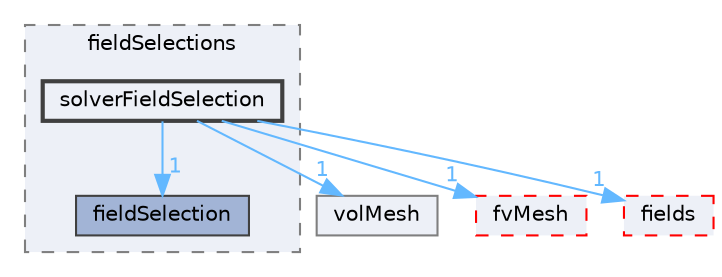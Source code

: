 digraph "src/finiteVolume/functionObjects/fieldSelections/solverFieldSelection"
{
 // LATEX_PDF_SIZE
  bgcolor="transparent";
  edge [fontname=Helvetica,fontsize=10,labelfontname=Helvetica,labelfontsize=10];
  node [fontname=Helvetica,fontsize=10,shape=box,height=0.2,width=0.4];
  compound=true
  subgraph clusterdir_1642ec77de5c1131da2ea78767feb908 {
    graph [ bgcolor="#edf0f7", pencolor="grey50", label="fieldSelections", fontname=Helvetica,fontsize=10 style="filled,dashed", URL="dir_1642ec77de5c1131da2ea78767feb908.html",tooltip=""]
  dir_7265a9fc25ca2a64e7b043152d73af93 [label="fieldSelection", fillcolor="#a2b4d6", color="grey25", style="filled", URL="dir_7265a9fc25ca2a64e7b043152d73af93.html",tooltip=""];
  dir_ec181699bea616938e1829165f4c8cf4 [label="solverFieldSelection", fillcolor="#edf0f7", color="grey25", style="filled,bold", URL="dir_ec181699bea616938e1829165f4c8cf4.html",tooltip=""];
  }
  dir_1a4209badf8dc5d7c181708103efea60 [label="volMesh", fillcolor="#edf0f7", color="grey50", style="filled", URL="dir_1a4209badf8dc5d7c181708103efea60.html",tooltip=""];
  dir_c382fa095c9c33d8673c0dd60aaef275 [label="fvMesh", fillcolor="#edf0f7", color="red", style="filled,dashed", URL="dir_c382fa095c9c33d8673c0dd60aaef275.html",tooltip=""];
  dir_25ab4a83a983f7bb7a38b7f63bb141b7 [label="fields", fillcolor="#edf0f7", color="red", style="filled,dashed", URL="dir_25ab4a83a983f7bb7a38b7f63bb141b7.html",tooltip=""];
  dir_ec181699bea616938e1829165f4c8cf4->dir_1a4209badf8dc5d7c181708103efea60 [headlabel="1", labeldistance=1.5 headhref="dir_003652_004299.html" href="dir_003652_004299.html" color="steelblue1" fontcolor="steelblue1"];
  dir_ec181699bea616938e1829165f4c8cf4->dir_25ab4a83a983f7bb7a38b7f63bb141b7 [headlabel="1", labeldistance=1.5 headhref="dir_003652_001332.html" href="dir_003652_001332.html" color="steelblue1" fontcolor="steelblue1"];
  dir_ec181699bea616938e1829165f4c8cf4->dir_7265a9fc25ca2a64e7b043152d73af93 [headlabel="1", labeldistance=1.5 headhref="dir_003652_001341.html" href="dir_003652_001341.html" color="steelblue1" fontcolor="steelblue1"];
  dir_ec181699bea616938e1829165f4c8cf4->dir_c382fa095c9c33d8673c0dd60aaef275 [headlabel="1", labeldistance=1.5 headhref="dir_003652_001544.html" href="dir_003652_001544.html" color="steelblue1" fontcolor="steelblue1"];
}
